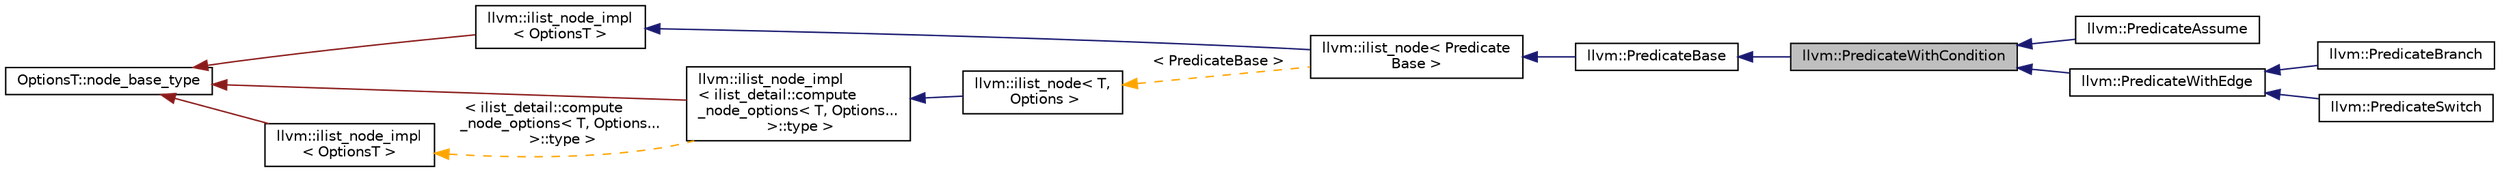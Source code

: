 digraph "llvm::PredicateWithCondition"
{
 // LATEX_PDF_SIZE
  bgcolor="transparent";
  edge [fontname="Helvetica",fontsize="10",labelfontname="Helvetica",labelfontsize="10"];
  node [fontname="Helvetica",fontsize="10",shape="box"];
  rankdir="LR";
  Node1 [label="llvm::PredicateWithCondition",height=0.2,width=0.4,color="black", fillcolor="grey75", style="filled", fontcolor="black",tooltip=" "];
  Node2 -> Node1 [dir="back",color="midnightblue",fontsize="10",style="solid",fontname="Helvetica"];
  Node2 [label="llvm::PredicateBase",height=0.2,width=0.4,color="black",URL="$classllvm_1_1PredicateBase.html",tooltip=" "];
  Node3 -> Node2 [dir="back",color="midnightblue",fontsize="10",style="solid",fontname="Helvetica"];
  Node3 [label="llvm::ilist_node\< Predicate\lBase \>",height=0.2,width=0.4,color="black",URL="$classllvm_1_1ilist__node.html",tooltip=" "];
  Node4 -> Node3 [dir="back",color="midnightblue",fontsize="10",style="solid",fontname="Helvetica"];
  Node4 [label="llvm::ilist_node_impl\l\< OptionsT \>",height=0.2,width=0.4,color="black",URL="$classllvm_1_1ilist__node__impl.html",tooltip="Implementation for an ilist node."];
  Node5 -> Node4 [dir="back",color="firebrick4",fontsize="10",style="solid",fontname="Helvetica"];
  Node5 [label="OptionsT::node_base_type",height=0.2,width=0.4,color="black",tooltip=" "];
  Node6 -> Node3 [dir="back",color="orange",fontsize="10",style="dashed",label=" \< PredicateBase \>" ,fontname="Helvetica"];
  Node6 [label="llvm::ilist_node\< T,\l Options \>",height=0.2,width=0.4,color="black",URL="$classllvm_1_1ilist__node.html",tooltip=" "];
  Node7 -> Node6 [dir="back",color="midnightblue",fontsize="10",style="solid",fontname="Helvetica"];
  Node7 [label="llvm::ilist_node_impl\l\< ilist_detail::compute\l_node_options\< T, Options...\l \>::type \>",height=0.2,width=0.4,color="black",URL="$classllvm_1_1ilist__node__impl.html",tooltip=" "];
  Node5 -> Node7 [dir="back",color="firebrick4",fontsize="10",style="solid",fontname="Helvetica"];
  Node8 -> Node7 [dir="back",color="orange",fontsize="10",style="dashed",label=" \< ilist_detail::compute\l_node_options\< T, Options...\l \>::type \>" ,fontname="Helvetica"];
  Node8 [label="llvm::ilist_node_impl\l\< OptionsT \>",height=0.2,width=0.4,color="black",URL="$classllvm_1_1ilist__node__impl.html",tooltip="Implementation for an ilist node."];
  Node5 -> Node8 [dir="back",color="firebrick4",fontsize="10",style="solid",fontname="Helvetica"];
  Node1 -> Node9 [dir="back",color="midnightblue",fontsize="10",style="solid",fontname="Helvetica"];
  Node9 [label="llvm::PredicateAssume",height=0.2,width=0.4,color="black",URL="$classllvm_1_1PredicateAssume.html",tooltip=" "];
  Node1 -> Node10 [dir="back",color="midnightblue",fontsize="10",style="solid",fontname="Helvetica"];
  Node10 [label="llvm::PredicateWithEdge",height=0.2,width=0.4,color="black",URL="$classllvm_1_1PredicateWithEdge.html",tooltip=" "];
  Node10 -> Node11 [dir="back",color="midnightblue",fontsize="10",style="solid",fontname="Helvetica"];
  Node11 [label="llvm::PredicateBranch",height=0.2,width=0.4,color="black",URL="$classllvm_1_1PredicateBranch.html",tooltip=" "];
  Node10 -> Node12 [dir="back",color="midnightblue",fontsize="10",style="solid",fontname="Helvetica"];
  Node12 [label="llvm::PredicateSwitch",height=0.2,width=0.4,color="black",URL="$classllvm_1_1PredicateSwitch.html",tooltip=" "];
}
